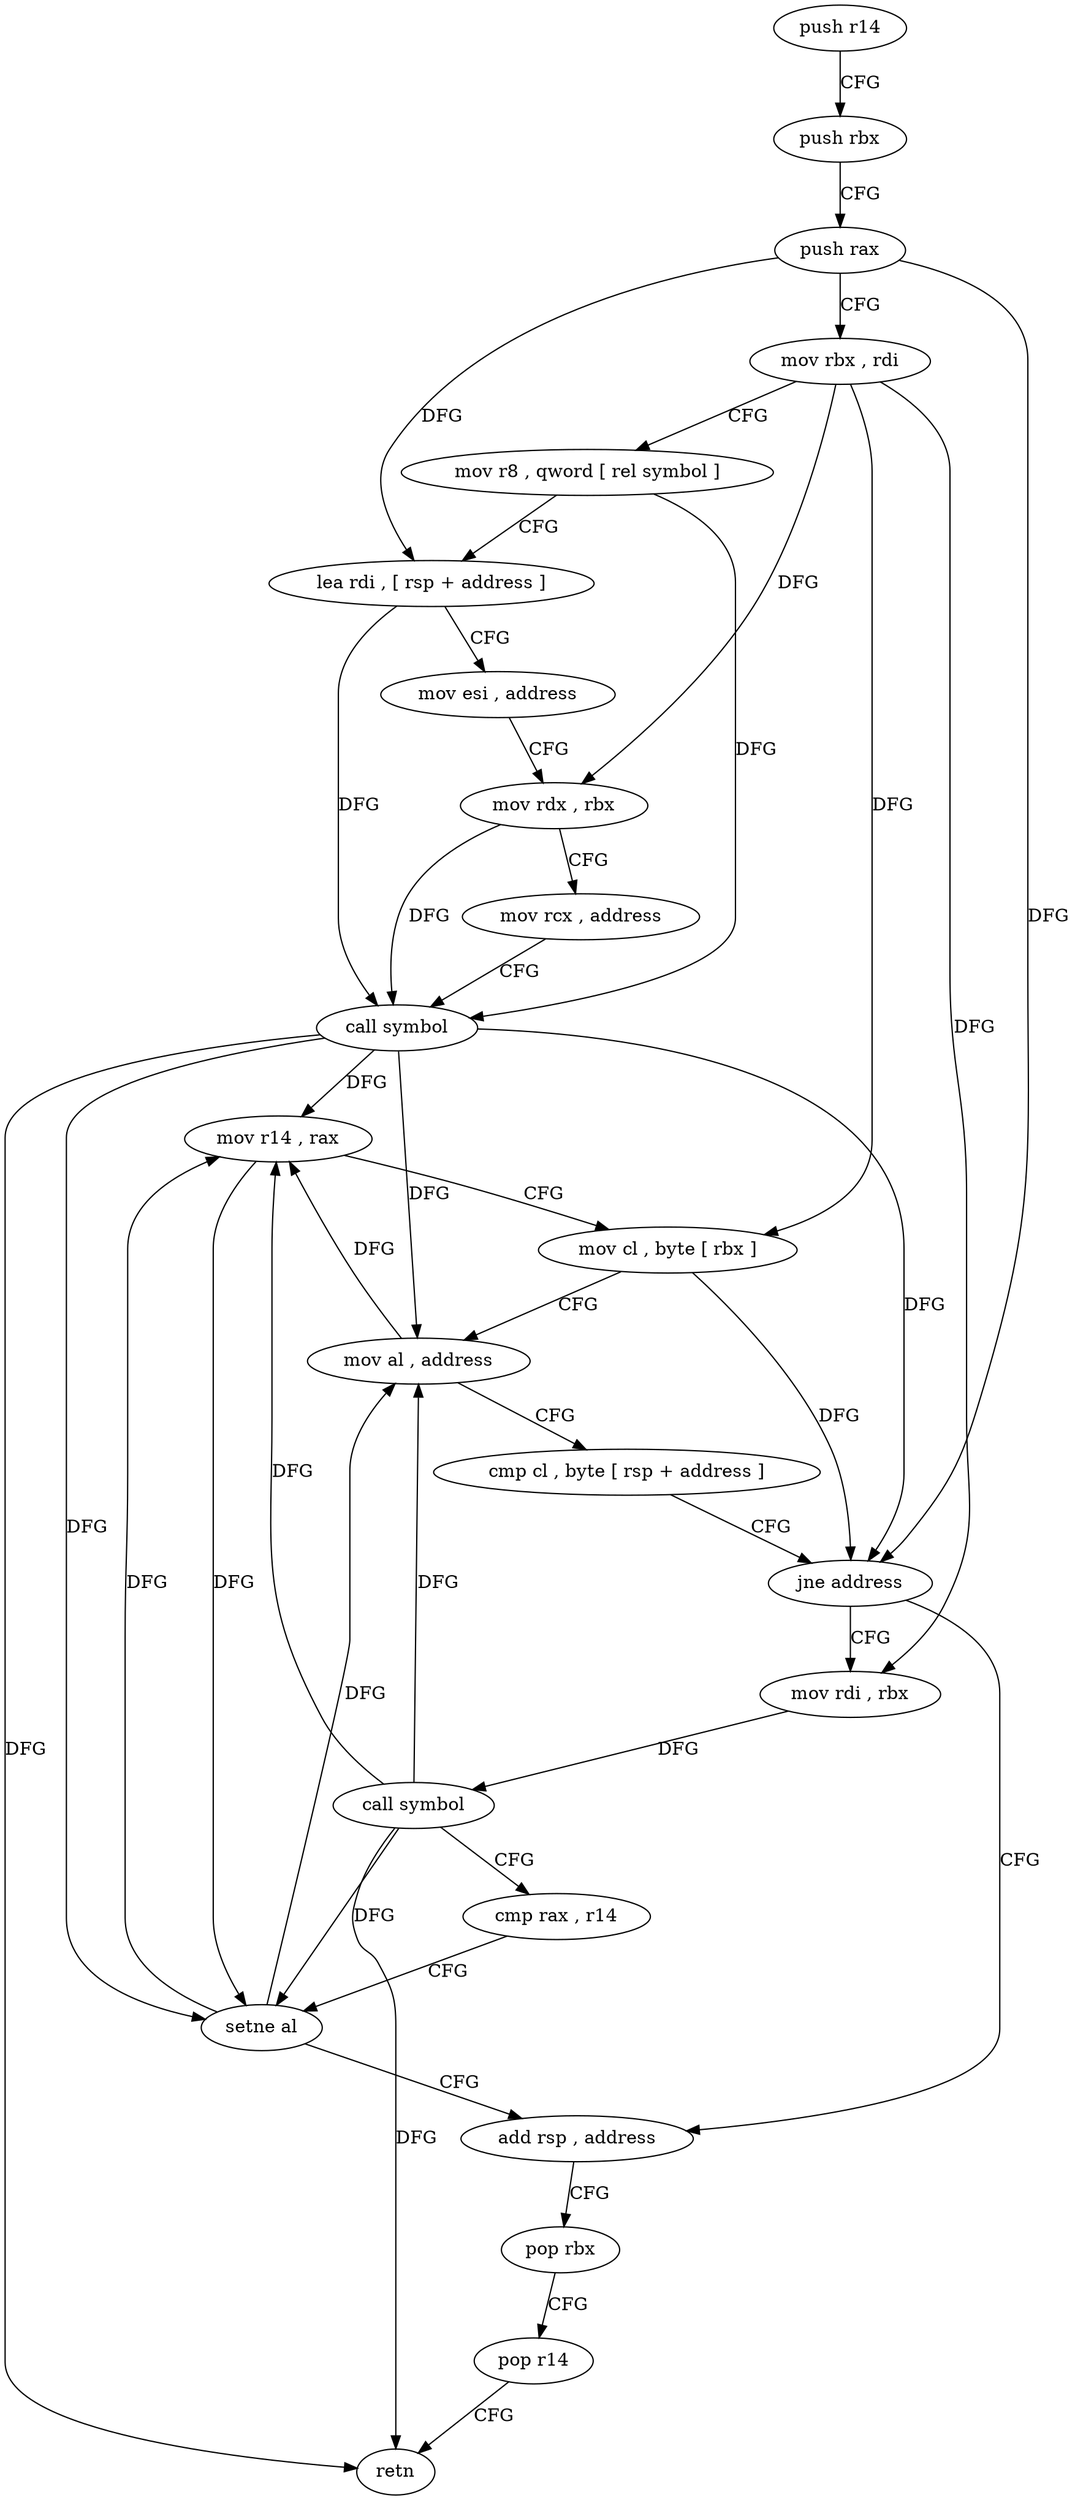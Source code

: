 digraph "func" {
"4223104" [label = "push r14" ]
"4223106" [label = "push rbx" ]
"4223107" [label = "push rax" ]
"4223108" [label = "mov rbx , rdi" ]
"4223111" [label = "mov r8 , qword [ rel symbol ]" ]
"4223118" [label = "lea rdi , [ rsp + address ]" ]
"4223123" [label = "mov esi , address" ]
"4223128" [label = "mov rdx , rbx" ]
"4223131" [label = "mov rcx , address" ]
"4223138" [label = "call symbol" ]
"4223143" [label = "mov r14 , rax" ]
"4223146" [label = "mov cl , byte [ rbx ]" ]
"4223148" [label = "mov al , address" ]
"4223150" [label = "cmp cl , byte [ rsp + address ]" ]
"4223154" [label = "jne address" ]
"4223170" [label = "add rsp , address" ]
"4223156" [label = "mov rdi , rbx" ]
"4223174" [label = "pop rbx" ]
"4223175" [label = "pop r14" ]
"4223177" [label = "retn" ]
"4223159" [label = "call symbol" ]
"4223164" [label = "cmp rax , r14" ]
"4223167" [label = "setne al" ]
"4223104" -> "4223106" [ label = "CFG" ]
"4223106" -> "4223107" [ label = "CFG" ]
"4223107" -> "4223108" [ label = "CFG" ]
"4223107" -> "4223154" [ label = "DFG" ]
"4223107" -> "4223118" [ label = "DFG" ]
"4223108" -> "4223111" [ label = "CFG" ]
"4223108" -> "4223128" [ label = "DFG" ]
"4223108" -> "4223146" [ label = "DFG" ]
"4223108" -> "4223156" [ label = "DFG" ]
"4223111" -> "4223118" [ label = "CFG" ]
"4223111" -> "4223138" [ label = "DFG" ]
"4223118" -> "4223123" [ label = "CFG" ]
"4223118" -> "4223138" [ label = "DFG" ]
"4223123" -> "4223128" [ label = "CFG" ]
"4223128" -> "4223131" [ label = "CFG" ]
"4223128" -> "4223138" [ label = "DFG" ]
"4223131" -> "4223138" [ label = "CFG" ]
"4223138" -> "4223143" [ label = "DFG" ]
"4223138" -> "4223148" [ label = "DFG" ]
"4223138" -> "4223177" [ label = "DFG" ]
"4223138" -> "4223167" [ label = "DFG" ]
"4223138" -> "4223154" [ label = "DFG" ]
"4223143" -> "4223146" [ label = "CFG" ]
"4223143" -> "4223167" [ label = "DFG" ]
"4223146" -> "4223148" [ label = "CFG" ]
"4223146" -> "4223154" [ label = "DFG" ]
"4223148" -> "4223150" [ label = "CFG" ]
"4223148" -> "4223143" [ label = "DFG" ]
"4223150" -> "4223154" [ label = "CFG" ]
"4223154" -> "4223170" [ label = "CFG" ]
"4223154" -> "4223156" [ label = "CFG" ]
"4223170" -> "4223174" [ label = "CFG" ]
"4223156" -> "4223159" [ label = "DFG" ]
"4223174" -> "4223175" [ label = "CFG" ]
"4223175" -> "4223177" [ label = "CFG" ]
"4223159" -> "4223164" [ label = "CFG" ]
"4223159" -> "4223143" [ label = "DFG" ]
"4223159" -> "4223148" [ label = "DFG" ]
"4223159" -> "4223177" [ label = "DFG" ]
"4223159" -> "4223167" [ label = "DFG" ]
"4223164" -> "4223167" [ label = "CFG" ]
"4223167" -> "4223170" [ label = "CFG" ]
"4223167" -> "4223143" [ label = "DFG" ]
"4223167" -> "4223148" [ label = "DFG" ]
}
